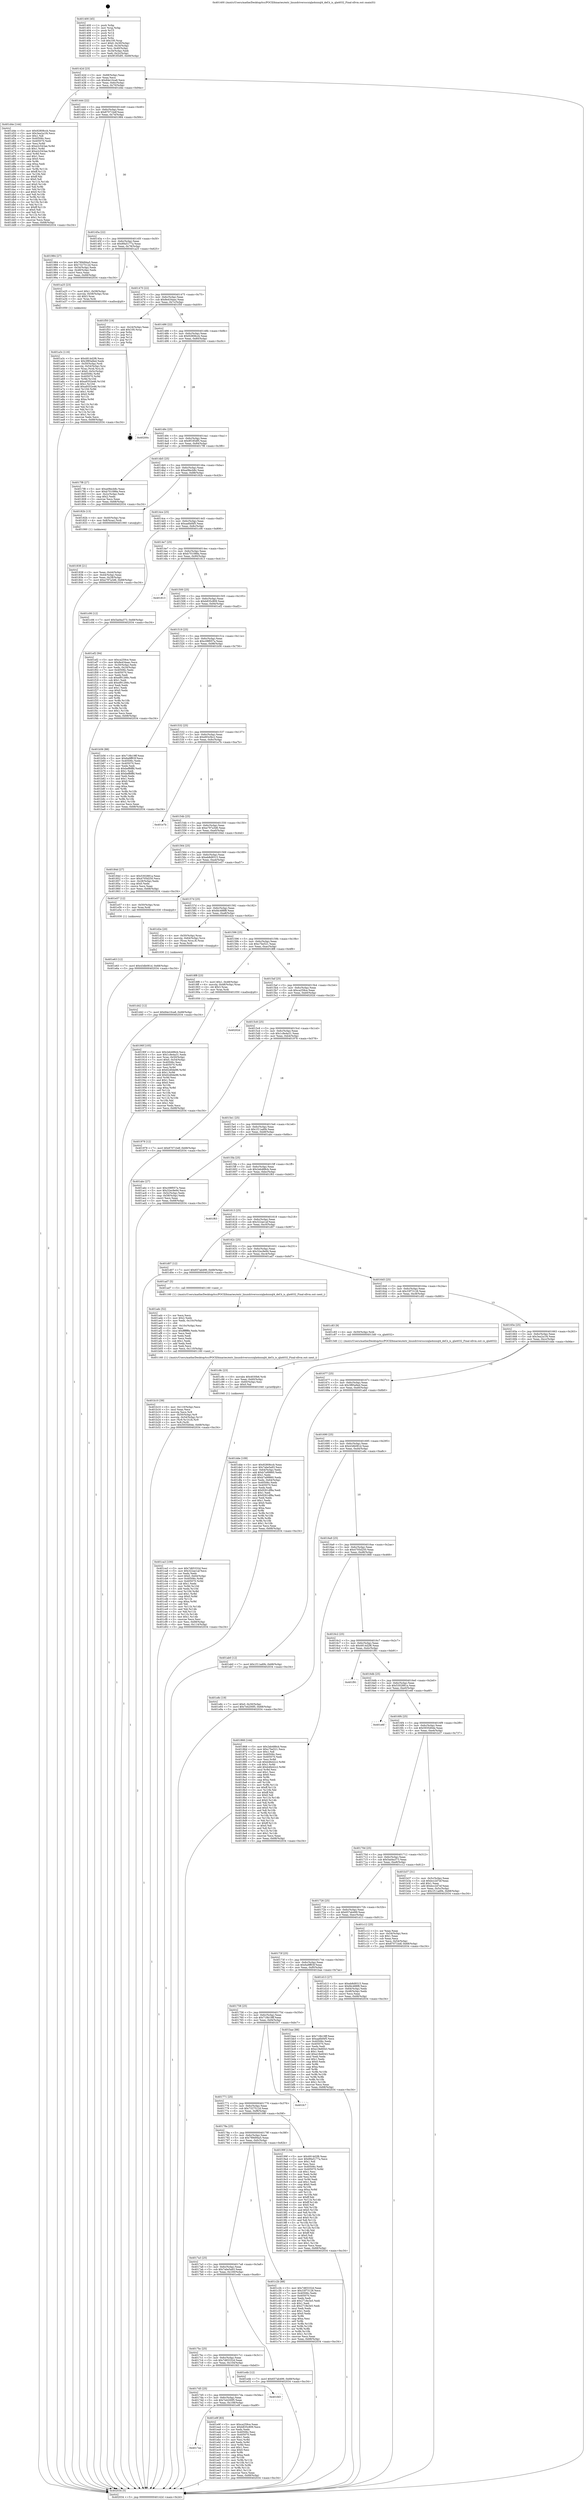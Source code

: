 digraph "0x401400" {
  label = "0x401400 (/mnt/c/Users/mathe/Desktop/tcc/POCII/binaries/extr_linuxdriversscsiqla4xxxql4_def.h_is_qla4032_Final-ollvm.out::main(0))"
  labelloc = "t"
  node[shape=record]

  Entry [label="",width=0.3,height=0.3,shape=circle,fillcolor=black,style=filled]
  "0x40142d" [label="{
     0x40142d [23]\l
     | [instrs]\l
     &nbsp;&nbsp;0x40142d \<+3\>: mov -0x68(%rbp),%eax\l
     &nbsp;&nbsp;0x401430 \<+2\>: mov %eax,%ecx\l
     &nbsp;&nbsp;0x401432 \<+6\>: sub $0x84e10ca8,%ecx\l
     &nbsp;&nbsp;0x401438 \<+3\>: mov %eax,-0x6c(%rbp)\l
     &nbsp;&nbsp;0x40143b \<+3\>: mov %ecx,-0x70(%rbp)\l
     &nbsp;&nbsp;0x40143e \<+6\>: je 0000000000401d4e \<main+0x94e\>\l
  }"]
  "0x401d4e" [label="{
     0x401d4e [144]\l
     | [instrs]\l
     &nbsp;&nbsp;0x401d4e \<+5\>: mov $0x92808ccb,%eax\l
     &nbsp;&nbsp;0x401d53 \<+5\>: mov $0x3ea2a1f4,%ecx\l
     &nbsp;&nbsp;0x401d58 \<+2\>: mov $0x1,%dl\l
     &nbsp;&nbsp;0x401d5a \<+7\>: mov 0x40506c,%esi\l
     &nbsp;&nbsp;0x401d61 \<+7\>: mov 0x405070,%edi\l
     &nbsp;&nbsp;0x401d68 \<+3\>: mov %esi,%r8d\l
     &nbsp;&nbsp;0x401d6b \<+7\>: sub $0xe2c543ae,%r8d\l
     &nbsp;&nbsp;0x401d72 \<+4\>: sub $0x1,%r8d\l
     &nbsp;&nbsp;0x401d76 \<+7\>: add $0xe2c543ae,%r8d\l
     &nbsp;&nbsp;0x401d7d \<+4\>: imul %r8d,%esi\l
     &nbsp;&nbsp;0x401d81 \<+3\>: and $0x1,%esi\l
     &nbsp;&nbsp;0x401d84 \<+3\>: cmp $0x0,%esi\l
     &nbsp;&nbsp;0x401d87 \<+4\>: sete %r9b\l
     &nbsp;&nbsp;0x401d8b \<+3\>: cmp $0xa,%edi\l
     &nbsp;&nbsp;0x401d8e \<+4\>: setl %r10b\l
     &nbsp;&nbsp;0x401d92 \<+3\>: mov %r9b,%r11b\l
     &nbsp;&nbsp;0x401d95 \<+4\>: xor $0xff,%r11b\l
     &nbsp;&nbsp;0x401d99 \<+3\>: mov %r10b,%bl\l
     &nbsp;&nbsp;0x401d9c \<+3\>: xor $0xff,%bl\l
     &nbsp;&nbsp;0x401d9f \<+3\>: xor $0x0,%dl\l
     &nbsp;&nbsp;0x401da2 \<+3\>: mov %r11b,%r14b\l
     &nbsp;&nbsp;0x401da5 \<+4\>: and $0x0,%r14b\l
     &nbsp;&nbsp;0x401da9 \<+3\>: and %dl,%r9b\l
     &nbsp;&nbsp;0x401dac \<+3\>: mov %bl,%r15b\l
     &nbsp;&nbsp;0x401daf \<+4\>: and $0x0,%r15b\l
     &nbsp;&nbsp;0x401db3 \<+3\>: and %dl,%r10b\l
     &nbsp;&nbsp;0x401db6 \<+3\>: or %r9b,%r14b\l
     &nbsp;&nbsp;0x401db9 \<+3\>: or %r10b,%r15b\l
     &nbsp;&nbsp;0x401dbc \<+3\>: xor %r15b,%r14b\l
     &nbsp;&nbsp;0x401dbf \<+3\>: or %bl,%r11b\l
     &nbsp;&nbsp;0x401dc2 \<+4\>: xor $0xff,%r11b\l
     &nbsp;&nbsp;0x401dc6 \<+3\>: or $0x0,%dl\l
     &nbsp;&nbsp;0x401dc9 \<+3\>: and %dl,%r11b\l
     &nbsp;&nbsp;0x401dcc \<+3\>: or %r11b,%r14b\l
     &nbsp;&nbsp;0x401dcf \<+4\>: test $0x1,%r14b\l
     &nbsp;&nbsp;0x401dd3 \<+3\>: cmovne %ecx,%eax\l
     &nbsp;&nbsp;0x401dd6 \<+3\>: mov %eax,-0x68(%rbp)\l
     &nbsp;&nbsp;0x401dd9 \<+5\>: jmp 0000000000402034 \<main+0xc34\>\l
  }"]
  "0x401444" [label="{
     0x401444 [22]\l
     | [instrs]\l
     &nbsp;&nbsp;0x401444 \<+5\>: jmp 0000000000401449 \<main+0x49\>\l
     &nbsp;&nbsp;0x401449 \<+3\>: mov -0x6c(%rbp),%eax\l
     &nbsp;&nbsp;0x40144c \<+5\>: sub $0x87071bdf,%eax\l
     &nbsp;&nbsp;0x401451 \<+3\>: mov %eax,-0x74(%rbp)\l
     &nbsp;&nbsp;0x401454 \<+6\>: je 0000000000401984 \<main+0x584\>\l
  }"]
  Exit [label="",width=0.3,height=0.3,shape=circle,fillcolor=black,style=filled,peripheries=2]
  "0x401984" [label="{
     0x401984 [27]\l
     | [instrs]\l
     &nbsp;&nbsp;0x401984 \<+5\>: mov $0x789d94a5,%eax\l
     &nbsp;&nbsp;0x401989 \<+5\>: mov $0x7327512d,%ecx\l
     &nbsp;&nbsp;0x40198e \<+3\>: mov -0x54(%rbp),%edx\l
     &nbsp;&nbsp;0x401991 \<+3\>: cmp -0x48(%rbp),%edx\l
     &nbsp;&nbsp;0x401994 \<+3\>: cmovl %ecx,%eax\l
     &nbsp;&nbsp;0x401997 \<+3\>: mov %eax,-0x68(%rbp)\l
     &nbsp;&nbsp;0x40199a \<+5\>: jmp 0000000000402034 \<main+0xc34\>\l
  }"]
  "0x40145a" [label="{
     0x40145a [22]\l
     | [instrs]\l
     &nbsp;&nbsp;0x40145a \<+5\>: jmp 000000000040145f \<main+0x5f\>\l
     &nbsp;&nbsp;0x40145f \<+3\>: mov -0x6c(%rbp),%eax\l
     &nbsp;&nbsp;0x401462 \<+5\>: sub $0x89a5177a,%eax\l
     &nbsp;&nbsp;0x401467 \<+3\>: mov %eax,-0x78(%rbp)\l
     &nbsp;&nbsp;0x40146a \<+6\>: je 0000000000401a25 \<main+0x625\>\l
  }"]
  "0x4017ee" [label="{
     0x4017ee\l
  }", style=dashed]
  "0x401a25" [label="{
     0x401a25 [23]\l
     | [instrs]\l
     &nbsp;&nbsp;0x401a25 \<+7\>: movl $0x1,-0x58(%rbp)\l
     &nbsp;&nbsp;0x401a2c \<+4\>: movslq -0x58(%rbp),%rax\l
     &nbsp;&nbsp;0x401a30 \<+4\>: shl $0x3,%rax\l
     &nbsp;&nbsp;0x401a34 \<+3\>: mov %rax,%rdi\l
     &nbsp;&nbsp;0x401a37 \<+5\>: call 0000000000401050 \<malloc@plt\>\l
     | [calls]\l
     &nbsp;&nbsp;0x401050 \{1\} (unknown)\l
  }"]
  "0x401470" [label="{
     0x401470 [22]\l
     | [instrs]\l
     &nbsp;&nbsp;0x401470 \<+5\>: jmp 0000000000401475 \<main+0x75\>\l
     &nbsp;&nbsp;0x401475 \<+3\>: mov -0x6c(%rbp),%eax\l
     &nbsp;&nbsp;0x401478 \<+5\>: sub $0x8e434aac,%eax\l
     &nbsp;&nbsp;0x40147d \<+3\>: mov %eax,-0x7c(%rbp)\l
     &nbsp;&nbsp;0x401480 \<+6\>: je 0000000000401f50 \<main+0xb50\>\l
  }"]
  "0x401e9f" [label="{
     0x401e9f [83]\l
     | [instrs]\l
     &nbsp;&nbsp;0x401e9f \<+5\>: mov $0xca259ce,%eax\l
     &nbsp;&nbsp;0x401ea4 \<+5\>: mov $0xb835c809,%ecx\l
     &nbsp;&nbsp;0x401ea9 \<+2\>: xor %edx,%edx\l
     &nbsp;&nbsp;0x401eab \<+7\>: mov 0x40506c,%esi\l
     &nbsp;&nbsp;0x401eb2 \<+7\>: mov 0x405070,%edi\l
     &nbsp;&nbsp;0x401eb9 \<+3\>: sub $0x1,%edx\l
     &nbsp;&nbsp;0x401ebc \<+3\>: mov %esi,%r8d\l
     &nbsp;&nbsp;0x401ebf \<+3\>: add %edx,%r8d\l
     &nbsp;&nbsp;0x401ec2 \<+4\>: imul %r8d,%esi\l
     &nbsp;&nbsp;0x401ec6 \<+3\>: and $0x1,%esi\l
     &nbsp;&nbsp;0x401ec9 \<+3\>: cmp $0x0,%esi\l
     &nbsp;&nbsp;0x401ecc \<+4\>: sete %r9b\l
     &nbsp;&nbsp;0x401ed0 \<+3\>: cmp $0xa,%edi\l
     &nbsp;&nbsp;0x401ed3 \<+4\>: setl %r10b\l
     &nbsp;&nbsp;0x401ed7 \<+3\>: mov %r9b,%r11b\l
     &nbsp;&nbsp;0x401eda \<+3\>: and %r10b,%r11b\l
     &nbsp;&nbsp;0x401edd \<+3\>: xor %r10b,%r9b\l
     &nbsp;&nbsp;0x401ee0 \<+3\>: or %r9b,%r11b\l
     &nbsp;&nbsp;0x401ee3 \<+4\>: test $0x1,%r11b\l
     &nbsp;&nbsp;0x401ee7 \<+3\>: cmovne %ecx,%eax\l
     &nbsp;&nbsp;0x401eea \<+3\>: mov %eax,-0x68(%rbp)\l
     &nbsp;&nbsp;0x401eed \<+5\>: jmp 0000000000402034 \<main+0xc34\>\l
  }"]
  "0x401f50" [label="{
     0x401f50 [19]\l
     | [instrs]\l
     &nbsp;&nbsp;0x401f50 \<+3\>: mov -0x24(%rbp),%eax\l
     &nbsp;&nbsp;0x401f53 \<+7\>: add $0x100,%rsp\l
     &nbsp;&nbsp;0x401f5a \<+1\>: pop %rbx\l
     &nbsp;&nbsp;0x401f5b \<+2\>: pop %r12\l
     &nbsp;&nbsp;0x401f5d \<+2\>: pop %r14\l
     &nbsp;&nbsp;0x401f5f \<+2\>: pop %r15\l
     &nbsp;&nbsp;0x401f61 \<+1\>: pop %rbp\l
     &nbsp;&nbsp;0x401f62 \<+1\>: ret\l
  }"]
  "0x401486" [label="{
     0x401486 [22]\l
     | [instrs]\l
     &nbsp;&nbsp;0x401486 \<+5\>: jmp 000000000040148b \<main+0x8b\>\l
     &nbsp;&nbsp;0x40148b \<+3\>: mov -0x6c(%rbp),%eax\l
     &nbsp;&nbsp;0x40148e \<+5\>: sub $0x92808ccb,%eax\l
     &nbsp;&nbsp;0x401493 \<+3\>: mov %eax,-0x80(%rbp)\l
     &nbsp;&nbsp;0x401496 \<+6\>: je 000000000040200c \<main+0xc0c\>\l
  }"]
  "0x4017d5" [label="{
     0x4017d5 [25]\l
     | [instrs]\l
     &nbsp;&nbsp;0x4017d5 \<+5\>: jmp 00000000004017da \<main+0x3da\>\l
     &nbsp;&nbsp;0x4017da \<+3\>: mov -0x6c(%rbp),%eax\l
     &nbsp;&nbsp;0x4017dd \<+5\>: sub $0x7e4200f5,%eax\l
     &nbsp;&nbsp;0x4017e2 \<+6\>: mov %eax,-0x108(%rbp)\l
     &nbsp;&nbsp;0x4017e8 \<+6\>: je 0000000000401e9f \<main+0xa9f\>\l
  }"]
  "0x40200c" [label="{
     0x40200c\l
  }", style=dashed]
  "0x40149c" [label="{
     0x40149c [25]\l
     | [instrs]\l
     &nbsp;&nbsp;0x40149c \<+5\>: jmp 00000000004014a1 \<main+0xa1\>\l
     &nbsp;&nbsp;0x4014a1 \<+3\>: mov -0x6c(%rbp),%eax\l
     &nbsp;&nbsp;0x4014a4 \<+5\>: sub $0x9f185df5,%eax\l
     &nbsp;&nbsp;0x4014a9 \<+6\>: mov %eax,-0x84(%rbp)\l
     &nbsp;&nbsp;0x4014af \<+6\>: je 00000000004017f8 \<main+0x3f8\>\l
  }"]
  "0x401fd3" [label="{
     0x401fd3\l
  }", style=dashed]
  "0x4017f8" [label="{
     0x4017f8 [27]\l
     | [instrs]\l
     &nbsp;&nbsp;0x4017f8 \<+5\>: mov $0xa08ecb8c,%eax\l
     &nbsp;&nbsp;0x4017fd \<+5\>: mov $0xb701088a,%ecx\l
     &nbsp;&nbsp;0x401802 \<+3\>: mov -0x2c(%rbp),%edx\l
     &nbsp;&nbsp;0x401805 \<+3\>: cmp $0x2,%edx\l
     &nbsp;&nbsp;0x401808 \<+3\>: cmovne %ecx,%eax\l
     &nbsp;&nbsp;0x40180b \<+3\>: mov %eax,-0x68(%rbp)\l
     &nbsp;&nbsp;0x40180e \<+5\>: jmp 0000000000402034 \<main+0xc34\>\l
  }"]
  "0x4014b5" [label="{
     0x4014b5 [25]\l
     | [instrs]\l
     &nbsp;&nbsp;0x4014b5 \<+5\>: jmp 00000000004014ba \<main+0xba\>\l
     &nbsp;&nbsp;0x4014ba \<+3\>: mov -0x6c(%rbp),%eax\l
     &nbsp;&nbsp;0x4014bd \<+5\>: sub $0xa08ecb8c,%eax\l
     &nbsp;&nbsp;0x4014c2 \<+6\>: mov %eax,-0x88(%rbp)\l
     &nbsp;&nbsp;0x4014c8 \<+6\>: je 000000000040182b \<main+0x42b\>\l
  }"]
  "0x402034" [label="{
     0x402034 [5]\l
     | [instrs]\l
     &nbsp;&nbsp;0x402034 \<+5\>: jmp 000000000040142d \<main+0x2d\>\l
  }"]
  "0x401400" [label="{
     0x401400 [45]\l
     | [instrs]\l
     &nbsp;&nbsp;0x401400 \<+1\>: push %rbp\l
     &nbsp;&nbsp;0x401401 \<+3\>: mov %rsp,%rbp\l
     &nbsp;&nbsp;0x401404 \<+2\>: push %r15\l
     &nbsp;&nbsp;0x401406 \<+2\>: push %r14\l
     &nbsp;&nbsp;0x401408 \<+2\>: push %r12\l
     &nbsp;&nbsp;0x40140a \<+1\>: push %rbx\l
     &nbsp;&nbsp;0x40140b \<+7\>: sub $0x100,%rsp\l
     &nbsp;&nbsp;0x401412 \<+7\>: movl $0x0,-0x30(%rbp)\l
     &nbsp;&nbsp;0x401419 \<+3\>: mov %edi,-0x34(%rbp)\l
     &nbsp;&nbsp;0x40141c \<+4\>: mov %rsi,-0x40(%rbp)\l
     &nbsp;&nbsp;0x401420 \<+3\>: mov -0x34(%rbp),%edi\l
     &nbsp;&nbsp;0x401423 \<+3\>: mov %edi,-0x2c(%rbp)\l
     &nbsp;&nbsp;0x401426 \<+7\>: movl $0x9f185df5,-0x68(%rbp)\l
  }"]
  "0x401e63" [label="{
     0x401e63 [12]\l
     | [instrs]\l
     &nbsp;&nbsp;0x401e63 \<+7\>: movl $0x43db081d,-0x68(%rbp)\l
     &nbsp;&nbsp;0x401e6a \<+5\>: jmp 0000000000402034 \<main+0xc34\>\l
  }"]
  "0x40182b" [label="{
     0x40182b [13]\l
     | [instrs]\l
     &nbsp;&nbsp;0x40182b \<+4\>: mov -0x40(%rbp),%rax\l
     &nbsp;&nbsp;0x40182f \<+4\>: mov 0x8(%rax),%rdi\l
     &nbsp;&nbsp;0x401833 \<+5\>: call 0000000000401060 \<atoi@plt\>\l
     | [calls]\l
     &nbsp;&nbsp;0x401060 \{1\} (unknown)\l
  }"]
  "0x4014ce" [label="{
     0x4014ce [25]\l
     | [instrs]\l
     &nbsp;&nbsp;0x4014ce \<+5\>: jmp 00000000004014d3 \<main+0xd3\>\l
     &nbsp;&nbsp;0x4014d3 \<+3\>: mov -0x6c(%rbp),%eax\l
     &nbsp;&nbsp;0x4014d6 \<+5\>: sub $0xaa6bf4f5,%eax\l
     &nbsp;&nbsp;0x4014db \<+6\>: mov %eax,-0x8c(%rbp)\l
     &nbsp;&nbsp;0x4014e1 \<+6\>: je 0000000000401c06 \<main+0x806\>\l
  }"]
  "0x401838" [label="{
     0x401838 [21]\l
     | [instrs]\l
     &nbsp;&nbsp;0x401838 \<+3\>: mov %eax,-0x44(%rbp)\l
     &nbsp;&nbsp;0x40183b \<+3\>: mov -0x44(%rbp),%eax\l
     &nbsp;&nbsp;0x40183e \<+3\>: mov %eax,-0x28(%rbp)\l
     &nbsp;&nbsp;0x401841 \<+7\>: movl $0xe797a3d6,-0x68(%rbp)\l
     &nbsp;&nbsp;0x401848 \<+5\>: jmp 0000000000402034 \<main+0xc34\>\l
  }"]
  "0x4017bc" [label="{
     0x4017bc [25]\l
     | [instrs]\l
     &nbsp;&nbsp;0x4017bc \<+5\>: jmp 00000000004017c1 \<main+0x3c1\>\l
     &nbsp;&nbsp;0x4017c1 \<+3\>: mov -0x6c(%rbp),%eax\l
     &nbsp;&nbsp;0x4017c4 \<+5\>: sub $0x7d65332d,%eax\l
     &nbsp;&nbsp;0x4017c9 \<+6\>: mov %eax,-0x104(%rbp)\l
     &nbsp;&nbsp;0x4017cf \<+6\>: je 0000000000401fd3 \<main+0xbd3\>\l
  }"]
  "0x401c06" [label="{
     0x401c06 [12]\l
     | [instrs]\l
     &nbsp;&nbsp;0x401c06 \<+7\>: movl $0x5ad4a373,-0x68(%rbp)\l
     &nbsp;&nbsp;0x401c0d \<+5\>: jmp 0000000000402034 \<main+0xc34\>\l
  }"]
  "0x4014e7" [label="{
     0x4014e7 [25]\l
     | [instrs]\l
     &nbsp;&nbsp;0x4014e7 \<+5\>: jmp 00000000004014ec \<main+0xec\>\l
     &nbsp;&nbsp;0x4014ec \<+3\>: mov -0x6c(%rbp),%eax\l
     &nbsp;&nbsp;0x4014ef \<+5\>: sub $0xb701088a,%eax\l
     &nbsp;&nbsp;0x4014f4 \<+6\>: mov %eax,-0x90(%rbp)\l
     &nbsp;&nbsp;0x4014fa \<+6\>: je 0000000000401813 \<main+0x413\>\l
  }"]
  "0x401e4b" [label="{
     0x401e4b [12]\l
     | [instrs]\l
     &nbsp;&nbsp;0x401e4b \<+7\>: movl $0x657ab499,-0x68(%rbp)\l
     &nbsp;&nbsp;0x401e52 \<+5\>: jmp 0000000000402034 \<main+0xc34\>\l
  }"]
  "0x401813" [label="{
     0x401813\l
  }", style=dashed]
  "0x401500" [label="{
     0x401500 [25]\l
     | [instrs]\l
     &nbsp;&nbsp;0x401500 \<+5\>: jmp 0000000000401505 \<main+0x105\>\l
     &nbsp;&nbsp;0x401505 \<+3\>: mov -0x6c(%rbp),%eax\l
     &nbsp;&nbsp;0x401508 \<+5\>: sub $0xb835c809,%eax\l
     &nbsp;&nbsp;0x40150d \<+6\>: mov %eax,-0x94(%rbp)\l
     &nbsp;&nbsp;0x401513 \<+6\>: je 0000000000401ef2 \<main+0xaf2\>\l
  }"]
  "0x401d42" [label="{
     0x401d42 [12]\l
     | [instrs]\l
     &nbsp;&nbsp;0x401d42 \<+7\>: movl $0x84e10ca8,-0x68(%rbp)\l
     &nbsp;&nbsp;0x401d49 \<+5\>: jmp 0000000000402034 \<main+0xc34\>\l
  }"]
  "0x401ef2" [label="{
     0x401ef2 [94]\l
     | [instrs]\l
     &nbsp;&nbsp;0x401ef2 \<+5\>: mov $0xca259ce,%eax\l
     &nbsp;&nbsp;0x401ef7 \<+5\>: mov $0x8e434aac,%ecx\l
     &nbsp;&nbsp;0x401efc \<+3\>: mov -0x30(%rbp),%edx\l
     &nbsp;&nbsp;0x401eff \<+3\>: mov %edx,-0x24(%rbp)\l
     &nbsp;&nbsp;0x401f02 \<+7\>: mov 0x40506c,%edx\l
     &nbsp;&nbsp;0x401f09 \<+7\>: mov 0x405070,%esi\l
     &nbsp;&nbsp;0x401f10 \<+2\>: mov %edx,%edi\l
     &nbsp;&nbsp;0x401f12 \<+6\>: sub $0xef91266c,%edi\l
     &nbsp;&nbsp;0x401f18 \<+3\>: sub $0x1,%edi\l
     &nbsp;&nbsp;0x401f1b \<+6\>: add $0xef91266c,%edi\l
     &nbsp;&nbsp;0x401f21 \<+3\>: imul %edi,%edx\l
     &nbsp;&nbsp;0x401f24 \<+3\>: and $0x1,%edx\l
     &nbsp;&nbsp;0x401f27 \<+3\>: cmp $0x0,%edx\l
     &nbsp;&nbsp;0x401f2a \<+4\>: sete %r8b\l
     &nbsp;&nbsp;0x401f2e \<+3\>: cmp $0xa,%esi\l
     &nbsp;&nbsp;0x401f31 \<+4\>: setl %r9b\l
     &nbsp;&nbsp;0x401f35 \<+3\>: mov %r8b,%r10b\l
     &nbsp;&nbsp;0x401f38 \<+3\>: and %r9b,%r10b\l
     &nbsp;&nbsp;0x401f3b \<+3\>: xor %r9b,%r8b\l
     &nbsp;&nbsp;0x401f3e \<+3\>: or %r8b,%r10b\l
     &nbsp;&nbsp;0x401f41 \<+4\>: test $0x1,%r10b\l
     &nbsp;&nbsp;0x401f45 \<+3\>: cmovne %ecx,%eax\l
     &nbsp;&nbsp;0x401f48 \<+3\>: mov %eax,-0x68(%rbp)\l
     &nbsp;&nbsp;0x401f4b \<+5\>: jmp 0000000000402034 \<main+0xc34\>\l
  }"]
  "0x401519" [label="{
     0x401519 [25]\l
     | [instrs]\l
     &nbsp;&nbsp;0x401519 \<+5\>: jmp 000000000040151e \<main+0x11e\>\l
     &nbsp;&nbsp;0x40151e \<+3\>: mov -0x6c(%rbp),%eax\l
     &nbsp;&nbsp;0x401521 \<+5\>: sub $0xc08f057a,%eax\l
     &nbsp;&nbsp;0x401526 \<+6\>: mov %eax,-0x98(%rbp)\l
     &nbsp;&nbsp;0x40152c \<+6\>: je 0000000000401b56 \<main+0x756\>\l
  }"]
  "0x401ca3" [label="{
     0x401ca3 [100]\l
     | [instrs]\l
     &nbsp;&nbsp;0x401ca3 \<+5\>: mov $0x7d65332d,%esi\l
     &nbsp;&nbsp;0x401ca8 \<+5\>: mov $0x322ae1af,%ecx\l
     &nbsp;&nbsp;0x401cad \<+2\>: xor %edx,%edx\l
     &nbsp;&nbsp;0x401caf \<+7\>: movl $0x0,-0x64(%rbp)\l
     &nbsp;&nbsp;0x401cb6 \<+8\>: mov 0x40506c,%r8d\l
     &nbsp;&nbsp;0x401cbe \<+8\>: mov 0x405070,%r9d\l
     &nbsp;&nbsp;0x401cc6 \<+3\>: sub $0x1,%edx\l
     &nbsp;&nbsp;0x401cc9 \<+3\>: mov %r8d,%r10d\l
     &nbsp;&nbsp;0x401ccc \<+3\>: add %edx,%r10d\l
     &nbsp;&nbsp;0x401ccf \<+4\>: imul %r10d,%r8d\l
     &nbsp;&nbsp;0x401cd3 \<+4\>: and $0x1,%r8d\l
     &nbsp;&nbsp;0x401cd7 \<+4\>: cmp $0x0,%r8d\l
     &nbsp;&nbsp;0x401cdb \<+4\>: sete %r11b\l
     &nbsp;&nbsp;0x401cdf \<+4\>: cmp $0xa,%r9d\l
     &nbsp;&nbsp;0x401ce3 \<+3\>: setl %bl\l
     &nbsp;&nbsp;0x401ce6 \<+3\>: mov %r11b,%r14b\l
     &nbsp;&nbsp;0x401ce9 \<+3\>: and %bl,%r14b\l
     &nbsp;&nbsp;0x401cec \<+3\>: xor %bl,%r11b\l
     &nbsp;&nbsp;0x401cef \<+3\>: or %r11b,%r14b\l
     &nbsp;&nbsp;0x401cf2 \<+4\>: test $0x1,%r14b\l
     &nbsp;&nbsp;0x401cf6 \<+3\>: cmovne %ecx,%esi\l
     &nbsp;&nbsp;0x401cf9 \<+3\>: mov %esi,-0x68(%rbp)\l
     &nbsp;&nbsp;0x401cfc \<+6\>: mov %eax,-0x114(%rbp)\l
     &nbsp;&nbsp;0x401d02 \<+5\>: jmp 0000000000402034 \<main+0xc34\>\l
  }"]
  "0x401b56" [label="{
     0x401b56 [88]\l
     | [instrs]\l
     &nbsp;&nbsp;0x401b56 \<+5\>: mov $0x718b19ff,%eax\l
     &nbsp;&nbsp;0x401b5b \<+5\>: mov $0x6a9ff03f,%ecx\l
     &nbsp;&nbsp;0x401b60 \<+7\>: mov 0x40506c,%edx\l
     &nbsp;&nbsp;0x401b67 \<+7\>: mov 0x405070,%esi\l
     &nbsp;&nbsp;0x401b6e \<+2\>: mov %edx,%edi\l
     &nbsp;&nbsp;0x401b70 \<+6\>: sub $0xbeffdffd,%edi\l
     &nbsp;&nbsp;0x401b76 \<+3\>: sub $0x1,%edi\l
     &nbsp;&nbsp;0x401b79 \<+6\>: add $0xbeffdffd,%edi\l
     &nbsp;&nbsp;0x401b7f \<+3\>: imul %edi,%edx\l
     &nbsp;&nbsp;0x401b82 \<+3\>: and $0x1,%edx\l
     &nbsp;&nbsp;0x401b85 \<+3\>: cmp $0x0,%edx\l
     &nbsp;&nbsp;0x401b88 \<+4\>: sete %r8b\l
     &nbsp;&nbsp;0x401b8c \<+3\>: cmp $0xa,%esi\l
     &nbsp;&nbsp;0x401b8f \<+4\>: setl %r9b\l
     &nbsp;&nbsp;0x401b93 \<+3\>: mov %r8b,%r10b\l
     &nbsp;&nbsp;0x401b96 \<+3\>: and %r9b,%r10b\l
     &nbsp;&nbsp;0x401b99 \<+3\>: xor %r9b,%r8b\l
     &nbsp;&nbsp;0x401b9c \<+3\>: or %r8b,%r10b\l
     &nbsp;&nbsp;0x401b9f \<+4\>: test $0x1,%r10b\l
     &nbsp;&nbsp;0x401ba3 \<+3\>: cmovne %ecx,%eax\l
     &nbsp;&nbsp;0x401ba6 \<+3\>: mov %eax,-0x68(%rbp)\l
     &nbsp;&nbsp;0x401ba9 \<+5\>: jmp 0000000000402034 \<main+0xc34\>\l
  }"]
  "0x401532" [label="{
     0x401532 [25]\l
     | [instrs]\l
     &nbsp;&nbsp;0x401532 \<+5\>: jmp 0000000000401537 \<main+0x137\>\l
     &nbsp;&nbsp;0x401537 \<+3\>: mov -0x6c(%rbp),%eax\l
     &nbsp;&nbsp;0x40153a \<+5\>: sub $0xd93cf4c2,%eax\l
     &nbsp;&nbsp;0x40153f \<+6\>: mov %eax,-0x9c(%rbp)\l
     &nbsp;&nbsp;0x401545 \<+6\>: je 0000000000401e7b \<main+0xa7b\>\l
  }"]
  "0x401c8c" [label="{
     0x401c8c [23]\l
     | [instrs]\l
     &nbsp;&nbsp;0x401c8c \<+10\>: movabs $0x4030b6,%rdi\l
     &nbsp;&nbsp;0x401c96 \<+3\>: mov %eax,-0x60(%rbp)\l
     &nbsp;&nbsp;0x401c99 \<+3\>: mov -0x60(%rbp),%esi\l
     &nbsp;&nbsp;0x401c9c \<+2\>: mov $0x0,%al\l
     &nbsp;&nbsp;0x401c9e \<+5\>: call 0000000000401040 \<printf@plt\>\l
     | [calls]\l
     &nbsp;&nbsp;0x401040 \{1\} (unknown)\l
  }"]
  "0x401e7b" [label="{
     0x401e7b\l
  }", style=dashed]
  "0x40154b" [label="{
     0x40154b [25]\l
     | [instrs]\l
     &nbsp;&nbsp;0x40154b \<+5\>: jmp 0000000000401550 \<main+0x150\>\l
     &nbsp;&nbsp;0x401550 \<+3\>: mov -0x6c(%rbp),%eax\l
     &nbsp;&nbsp;0x401553 \<+5\>: sub $0xe797a3d6,%eax\l
     &nbsp;&nbsp;0x401558 \<+6\>: mov %eax,-0xa0(%rbp)\l
     &nbsp;&nbsp;0x40155e \<+6\>: je 000000000040184d \<main+0x44d\>\l
  }"]
  "0x4017a3" [label="{
     0x4017a3 [25]\l
     | [instrs]\l
     &nbsp;&nbsp;0x4017a3 \<+5\>: jmp 00000000004017a8 \<main+0x3a8\>\l
     &nbsp;&nbsp;0x4017a8 \<+3\>: mov -0x6c(%rbp),%eax\l
     &nbsp;&nbsp;0x4017ab \<+5\>: sub $0x7abe5a93,%eax\l
     &nbsp;&nbsp;0x4017b0 \<+6\>: mov %eax,-0x100(%rbp)\l
     &nbsp;&nbsp;0x4017b6 \<+6\>: je 0000000000401e4b \<main+0xa4b\>\l
  }"]
  "0x40184d" [label="{
     0x40184d [27]\l
     | [instrs]\l
     &nbsp;&nbsp;0x40184d \<+5\>: mov $0x5302881a,%eax\l
     &nbsp;&nbsp;0x401852 \<+5\>: mov $0x4705d250,%ecx\l
     &nbsp;&nbsp;0x401857 \<+3\>: mov -0x28(%rbp),%edx\l
     &nbsp;&nbsp;0x40185a \<+3\>: cmp $0x0,%edx\l
     &nbsp;&nbsp;0x40185d \<+3\>: cmove %ecx,%eax\l
     &nbsp;&nbsp;0x401860 \<+3\>: mov %eax,-0x68(%rbp)\l
     &nbsp;&nbsp;0x401863 \<+5\>: jmp 0000000000402034 \<main+0xc34\>\l
  }"]
  "0x401564" [label="{
     0x401564 [25]\l
     | [instrs]\l
     &nbsp;&nbsp;0x401564 \<+5\>: jmp 0000000000401569 \<main+0x169\>\l
     &nbsp;&nbsp;0x401569 \<+3\>: mov -0x6c(%rbp),%eax\l
     &nbsp;&nbsp;0x40156c \<+5\>: sub $0xeb8d9315,%eax\l
     &nbsp;&nbsp;0x401571 \<+6\>: mov %eax,-0xa4(%rbp)\l
     &nbsp;&nbsp;0x401577 \<+6\>: je 0000000000401e57 \<main+0xa57\>\l
  }"]
  "0x401c2b" [label="{
     0x401c2b [88]\l
     | [instrs]\l
     &nbsp;&nbsp;0x401c2b \<+5\>: mov $0x7d65332d,%eax\l
     &nbsp;&nbsp;0x401c30 \<+5\>: mov $0x33f73128,%ecx\l
     &nbsp;&nbsp;0x401c35 \<+7\>: mov 0x40506c,%edx\l
     &nbsp;&nbsp;0x401c3c \<+7\>: mov 0x405070,%esi\l
     &nbsp;&nbsp;0x401c43 \<+2\>: mov %edx,%edi\l
     &nbsp;&nbsp;0x401c45 \<+6\>: add $0x2718e3e5,%edi\l
     &nbsp;&nbsp;0x401c4b \<+3\>: sub $0x1,%edi\l
     &nbsp;&nbsp;0x401c4e \<+6\>: sub $0x2718e3e5,%edi\l
     &nbsp;&nbsp;0x401c54 \<+3\>: imul %edi,%edx\l
     &nbsp;&nbsp;0x401c57 \<+3\>: and $0x1,%edx\l
     &nbsp;&nbsp;0x401c5a \<+3\>: cmp $0x0,%edx\l
     &nbsp;&nbsp;0x401c5d \<+4\>: sete %r8b\l
     &nbsp;&nbsp;0x401c61 \<+3\>: cmp $0xa,%esi\l
     &nbsp;&nbsp;0x401c64 \<+4\>: setl %r9b\l
     &nbsp;&nbsp;0x401c68 \<+3\>: mov %r8b,%r10b\l
     &nbsp;&nbsp;0x401c6b \<+3\>: and %r9b,%r10b\l
     &nbsp;&nbsp;0x401c6e \<+3\>: xor %r9b,%r8b\l
     &nbsp;&nbsp;0x401c71 \<+3\>: or %r8b,%r10b\l
     &nbsp;&nbsp;0x401c74 \<+4\>: test $0x1,%r10b\l
     &nbsp;&nbsp;0x401c78 \<+3\>: cmovne %ecx,%eax\l
     &nbsp;&nbsp;0x401c7b \<+3\>: mov %eax,-0x68(%rbp)\l
     &nbsp;&nbsp;0x401c7e \<+5\>: jmp 0000000000402034 \<main+0xc34\>\l
  }"]
  "0x401e57" [label="{
     0x401e57 [12]\l
     | [instrs]\l
     &nbsp;&nbsp;0x401e57 \<+4\>: mov -0x50(%rbp),%rax\l
     &nbsp;&nbsp;0x401e5b \<+3\>: mov %rax,%rdi\l
     &nbsp;&nbsp;0x401e5e \<+5\>: call 0000000000401030 \<free@plt\>\l
     | [calls]\l
     &nbsp;&nbsp;0x401030 \{1\} (unknown)\l
  }"]
  "0x40157d" [label="{
     0x40157d [25]\l
     | [instrs]\l
     &nbsp;&nbsp;0x40157d \<+5\>: jmp 0000000000401582 \<main+0x182\>\l
     &nbsp;&nbsp;0x401582 \<+3\>: mov -0x6c(%rbp),%eax\l
     &nbsp;&nbsp;0x401585 \<+5\>: sub $0xfdc488f8,%eax\l
     &nbsp;&nbsp;0x40158a \<+6\>: mov %eax,-0xa8(%rbp)\l
     &nbsp;&nbsp;0x401590 \<+6\>: je 0000000000401d2e \<main+0x92e\>\l
  }"]
  "0x401b10" [label="{
     0x401b10 [39]\l
     | [instrs]\l
     &nbsp;&nbsp;0x401b10 \<+6\>: mov -0x110(%rbp),%ecx\l
     &nbsp;&nbsp;0x401b16 \<+3\>: imul %eax,%ecx\l
     &nbsp;&nbsp;0x401b19 \<+3\>: movslq %ecx,%r8\l
     &nbsp;&nbsp;0x401b1c \<+4\>: mov -0x50(%rbp),%r9\l
     &nbsp;&nbsp;0x401b20 \<+4\>: movslq -0x54(%rbp),%r10\l
     &nbsp;&nbsp;0x401b24 \<+4\>: mov (%r9,%r10,8),%r9\l
     &nbsp;&nbsp;0x401b28 \<+3\>: mov %r8,(%r9)\l
     &nbsp;&nbsp;0x401b2b \<+7\>: movl $0x5935d0de,-0x68(%rbp)\l
     &nbsp;&nbsp;0x401b32 \<+5\>: jmp 0000000000402034 \<main+0xc34\>\l
  }"]
  "0x401d2e" [label="{
     0x401d2e [20]\l
     | [instrs]\l
     &nbsp;&nbsp;0x401d2e \<+4\>: mov -0x50(%rbp),%rax\l
     &nbsp;&nbsp;0x401d32 \<+4\>: movslq -0x64(%rbp),%rcx\l
     &nbsp;&nbsp;0x401d36 \<+4\>: mov (%rax,%rcx,8),%rax\l
     &nbsp;&nbsp;0x401d3a \<+3\>: mov %rax,%rdi\l
     &nbsp;&nbsp;0x401d3d \<+5\>: call 0000000000401030 \<free@plt\>\l
     | [calls]\l
     &nbsp;&nbsp;0x401030 \{1\} (unknown)\l
  }"]
  "0x401596" [label="{
     0x401596 [25]\l
     | [instrs]\l
     &nbsp;&nbsp;0x401596 \<+5\>: jmp 000000000040159b \<main+0x19b\>\l
     &nbsp;&nbsp;0x40159b \<+3\>: mov -0x6c(%rbp),%eax\l
     &nbsp;&nbsp;0x40159e \<+5\>: sub $0xc7be521,%eax\l
     &nbsp;&nbsp;0x4015a3 \<+6\>: mov %eax,-0xac(%rbp)\l
     &nbsp;&nbsp;0x4015a9 \<+6\>: je 00000000004018f8 \<main+0x4f8\>\l
  }"]
  "0x401adc" [label="{
     0x401adc [52]\l
     | [instrs]\l
     &nbsp;&nbsp;0x401adc \<+2\>: xor %ecx,%ecx\l
     &nbsp;&nbsp;0x401ade \<+5\>: mov $0x2,%edx\l
     &nbsp;&nbsp;0x401ae3 \<+6\>: mov %edx,-0x10c(%rbp)\l
     &nbsp;&nbsp;0x401ae9 \<+1\>: cltd\l
     &nbsp;&nbsp;0x401aea \<+6\>: mov -0x10c(%rbp),%esi\l
     &nbsp;&nbsp;0x401af0 \<+2\>: idiv %esi\l
     &nbsp;&nbsp;0x401af2 \<+6\>: imul $0xfffffffe,%edx,%edx\l
     &nbsp;&nbsp;0x401af8 \<+2\>: mov %ecx,%edi\l
     &nbsp;&nbsp;0x401afa \<+2\>: sub %edx,%edi\l
     &nbsp;&nbsp;0x401afc \<+2\>: mov %ecx,%edx\l
     &nbsp;&nbsp;0x401afe \<+3\>: sub $0x1,%edx\l
     &nbsp;&nbsp;0x401b01 \<+2\>: add %edx,%edi\l
     &nbsp;&nbsp;0x401b03 \<+2\>: sub %edi,%ecx\l
     &nbsp;&nbsp;0x401b05 \<+6\>: mov %ecx,-0x110(%rbp)\l
     &nbsp;&nbsp;0x401b0b \<+5\>: call 0000000000401160 \<next_i\>\l
     | [calls]\l
     &nbsp;&nbsp;0x401160 \{1\} (/mnt/c/Users/mathe/Desktop/tcc/POCII/binaries/extr_linuxdriversscsiqla4xxxql4_def.h_is_qla4032_Final-ollvm.out::next_i)\l
  }"]
  "0x4018f8" [label="{
     0x4018f8 [23]\l
     | [instrs]\l
     &nbsp;&nbsp;0x4018f8 \<+7\>: movl $0x1,-0x48(%rbp)\l
     &nbsp;&nbsp;0x4018ff \<+4\>: movslq -0x48(%rbp),%rax\l
     &nbsp;&nbsp;0x401903 \<+4\>: shl $0x3,%rax\l
     &nbsp;&nbsp;0x401907 \<+3\>: mov %rax,%rdi\l
     &nbsp;&nbsp;0x40190a \<+5\>: call 0000000000401050 \<malloc@plt\>\l
     | [calls]\l
     &nbsp;&nbsp;0x401050 \{1\} (unknown)\l
  }"]
  "0x4015af" [label="{
     0x4015af [25]\l
     | [instrs]\l
     &nbsp;&nbsp;0x4015af \<+5\>: jmp 00000000004015b4 \<main+0x1b4\>\l
     &nbsp;&nbsp;0x4015b4 \<+3\>: mov -0x6c(%rbp),%eax\l
     &nbsp;&nbsp;0x4015b7 \<+5\>: sub $0xca259ce,%eax\l
     &nbsp;&nbsp;0x4015bc \<+6\>: mov %eax,-0xb0(%rbp)\l
     &nbsp;&nbsp;0x4015c2 \<+6\>: je 000000000040202d \<main+0xc2d\>\l
  }"]
  "0x401a3c" [label="{
     0x401a3c [116]\l
     | [instrs]\l
     &nbsp;&nbsp;0x401a3c \<+5\>: mov $0x4914d2f6,%ecx\l
     &nbsp;&nbsp;0x401a41 \<+5\>: mov $0x3f85a9ed,%edx\l
     &nbsp;&nbsp;0x401a46 \<+4\>: mov -0x50(%rbp),%rdi\l
     &nbsp;&nbsp;0x401a4a \<+4\>: movslq -0x54(%rbp),%rsi\l
     &nbsp;&nbsp;0x401a4e \<+4\>: mov %rax,(%rdi,%rsi,8)\l
     &nbsp;&nbsp;0x401a52 \<+7\>: movl $0x0,-0x5c(%rbp)\l
     &nbsp;&nbsp;0x401a59 \<+8\>: mov 0x40506c,%r8d\l
     &nbsp;&nbsp;0x401a61 \<+8\>: mov 0x405070,%r9d\l
     &nbsp;&nbsp;0x401a69 \<+3\>: mov %r8d,%r10d\l
     &nbsp;&nbsp;0x401a6c \<+7\>: sub $0xa9352e46,%r10d\l
     &nbsp;&nbsp;0x401a73 \<+4\>: sub $0x1,%r10d\l
     &nbsp;&nbsp;0x401a77 \<+7\>: add $0xa9352e46,%r10d\l
     &nbsp;&nbsp;0x401a7e \<+4\>: imul %r10d,%r8d\l
     &nbsp;&nbsp;0x401a82 \<+4\>: and $0x1,%r8d\l
     &nbsp;&nbsp;0x401a86 \<+4\>: cmp $0x0,%r8d\l
     &nbsp;&nbsp;0x401a8a \<+4\>: sete %r11b\l
     &nbsp;&nbsp;0x401a8e \<+4\>: cmp $0xa,%r9d\l
     &nbsp;&nbsp;0x401a92 \<+3\>: setl %bl\l
     &nbsp;&nbsp;0x401a95 \<+3\>: mov %r11b,%r14b\l
     &nbsp;&nbsp;0x401a98 \<+3\>: and %bl,%r14b\l
     &nbsp;&nbsp;0x401a9b \<+3\>: xor %bl,%r11b\l
     &nbsp;&nbsp;0x401a9e \<+3\>: or %r11b,%r14b\l
     &nbsp;&nbsp;0x401aa1 \<+4\>: test $0x1,%r14b\l
     &nbsp;&nbsp;0x401aa5 \<+3\>: cmovne %edx,%ecx\l
     &nbsp;&nbsp;0x401aa8 \<+3\>: mov %ecx,-0x68(%rbp)\l
     &nbsp;&nbsp;0x401aab \<+5\>: jmp 0000000000402034 \<main+0xc34\>\l
  }"]
  "0x40202d" [label="{
     0x40202d\l
  }", style=dashed]
  "0x4015c8" [label="{
     0x4015c8 [25]\l
     | [instrs]\l
     &nbsp;&nbsp;0x4015c8 \<+5\>: jmp 00000000004015cd \<main+0x1cd\>\l
     &nbsp;&nbsp;0x4015cd \<+3\>: mov -0x6c(%rbp),%eax\l
     &nbsp;&nbsp;0x4015d0 \<+5\>: sub $0x1c8e4a31,%eax\l
     &nbsp;&nbsp;0x4015d5 \<+6\>: mov %eax,-0xb4(%rbp)\l
     &nbsp;&nbsp;0x4015db \<+6\>: je 0000000000401978 \<main+0x578\>\l
  }"]
  "0x40178a" [label="{
     0x40178a [25]\l
     | [instrs]\l
     &nbsp;&nbsp;0x40178a \<+5\>: jmp 000000000040178f \<main+0x38f\>\l
     &nbsp;&nbsp;0x40178f \<+3\>: mov -0x6c(%rbp),%eax\l
     &nbsp;&nbsp;0x401792 \<+5\>: sub $0x789d94a5,%eax\l
     &nbsp;&nbsp;0x401797 \<+6\>: mov %eax,-0xfc(%rbp)\l
     &nbsp;&nbsp;0x40179d \<+6\>: je 0000000000401c2b \<main+0x82b\>\l
  }"]
  "0x401978" [label="{
     0x401978 [12]\l
     | [instrs]\l
     &nbsp;&nbsp;0x401978 \<+7\>: movl $0x87071bdf,-0x68(%rbp)\l
     &nbsp;&nbsp;0x40197f \<+5\>: jmp 0000000000402034 \<main+0xc34\>\l
  }"]
  "0x4015e1" [label="{
     0x4015e1 [25]\l
     | [instrs]\l
     &nbsp;&nbsp;0x4015e1 \<+5\>: jmp 00000000004015e6 \<main+0x1e6\>\l
     &nbsp;&nbsp;0x4015e6 \<+3\>: mov -0x6c(%rbp),%eax\l
     &nbsp;&nbsp;0x4015e9 \<+5\>: sub $0x1f11ad0b,%eax\l
     &nbsp;&nbsp;0x4015ee \<+6\>: mov %eax,-0xb8(%rbp)\l
     &nbsp;&nbsp;0x4015f4 \<+6\>: je 0000000000401abc \<main+0x6bc\>\l
  }"]
  "0x40199f" [label="{
     0x40199f [134]\l
     | [instrs]\l
     &nbsp;&nbsp;0x40199f \<+5\>: mov $0x4914d2f6,%eax\l
     &nbsp;&nbsp;0x4019a4 \<+5\>: mov $0x89a5177a,%ecx\l
     &nbsp;&nbsp;0x4019a9 \<+2\>: mov $0x1,%dl\l
     &nbsp;&nbsp;0x4019ab \<+2\>: xor %esi,%esi\l
     &nbsp;&nbsp;0x4019ad \<+7\>: mov 0x40506c,%edi\l
     &nbsp;&nbsp;0x4019b4 \<+8\>: mov 0x405070,%r8d\l
     &nbsp;&nbsp;0x4019bc \<+3\>: sub $0x1,%esi\l
     &nbsp;&nbsp;0x4019bf \<+3\>: mov %edi,%r9d\l
     &nbsp;&nbsp;0x4019c2 \<+3\>: add %esi,%r9d\l
     &nbsp;&nbsp;0x4019c5 \<+4\>: imul %r9d,%edi\l
     &nbsp;&nbsp;0x4019c9 \<+3\>: and $0x1,%edi\l
     &nbsp;&nbsp;0x4019cc \<+3\>: cmp $0x0,%edi\l
     &nbsp;&nbsp;0x4019cf \<+4\>: sete %r10b\l
     &nbsp;&nbsp;0x4019d3 \<+4\>: cmp $0xa,%r8d\l
     &nbsp;&nbsp;0x4019d7 \<+4\>: setl %r11b\l
     &nbsp;&nbsp;0x4019db \<+3\>: mov %r10b,%bl\l
     &nbsp;&nbsp;0x4019de \<+3\>: xor $0xff,%bl\l
     &nbsp;&nbsp;0x4019e1 \<+3\>: mov %r11b,%r14b\l
     &nbsp;&nbsp;0x4019e4 \<+4\>: xor $0xff,%r14b\l
     &nbsp;&nbsp;0x4019e8 \<+3\>: xor $0x0,%dl\l
     &nbsp;&nbsp;0x4019eb \<+3\>: mov %bl,%r15b\l
     &nbsp;&nbsp;0x4019ee \<+4\>: and $0x0,%r15b\l
     &nbsp;&nbsp;0x4019f2 \<+3\>: and %dl,%r10b\l
     &nbsp;&nbsp;0x4019f5 \<+3\>: mov %r14b,%r12b\l
     &nbsp;&nbsp;0x4019f8 \<+4\>: and $0x0,%r12b\l
     &nbsp;&nbsp;0x4019fc \<+3\>: and %dl,%r11b\l
     &nbsp;&nbsp;0x4019ff \<+3\>: or %r10b,%r15b\l
     &nbsp;&nbsp;0x401a02 \<+3\>: or %r11b,%r12b\l
     &nbsp;&nbsp;0x401a05 \<+3\>: xor %r12b,%r15b\l
     &nbsp;&nbsp;0x401a08 \<+3\>: or %r14b,%bl\l
     &nbsp;&nbsp;0x401a0b \<+3\>: xor $0xff,%bl\l
     &nbsp;&nbsp;0x401a0e \<+3\>: or $0x0,%dl\l
     &nbsp;&nbsp;0x401a11 \<+2\>: and %dl,%bl\l
     &nbsp;&nbsp;0x401a13 \<+3\>: or %bl,%r15b\l
     &nbsp;&nbsp;0x401a16 \<+4\>: test $0x1,%r15b\l
     &nbsp;&nbsp;0x401a1a \<+3\>: cmovne %ecx,%eax\l
     &nbsp;&nbsp;0x401a1d \<+3\>: mov %eax,-0x68(%rbp)\l
     &nbsp;&nbsp;0x401a20 \<+5\>: jmp 0000000000402034 \<main+0xc34\>\l
  }"]
  "0x401abc" [label="{
     0x401abc [27]\l
     | [instrs]\l
     &nbsp;&nbsp;0x401abc \<+5\>: mov $0xc08f057a,%eax\l
     &nbsp;&nbsp;0x401ac1 \<+5\>: mov $0x32ec9e94,%ecx\l
     &nbsp;&nbsp;0x401ac6 \<+3\>: mov -0x5c(%rbp),%edx\l
     &nbsp;&nbsp;0x401ac9 \<+3\>: cmp -0x58(%rbp),%edx\l
     &nbsp;&nbsp;0x401acc \<+3\>: cmovl %ecx,%eax\l
     &nbsp;&nbsp;0x401acf \<+3\>: mov %eax,-0x68(%rbp)\l
     &nbsp;&nbsp;0x401ad2 \<+5\>: jmp 0000000000402034 \<main+0xc34\>\l
  }"]
  "0x4015fa" [label="{
     0x4015fa [25]\l
     | [instrs]\l
     &nbsp;&nbsp;0x4015fa \<+5\>: jmp 00000000004015ff \<main+0x1ff\>\l
     &nbsp;&nbsp;0x4015ff \<+3\>: mov -0x6c(%rbp),%eax\l
     &nbsp;&nbsp;0x401602 \<+5\>: sub $0x2eb488cb,%eax\l
     &nbsp;&nbsp;0x401607 \<+6\>: mov %eax,-0xbc(%rbp)\l
     &nbsp;&nbsp;0x40160d \<+6\>: je 0000000000401f63 \<main+0xb63\>\l
  }"]
  "0x401771" [label="{
     0x401771 [25]\l
     | [instrs]\l
     &nbsp;&nbsp;0x401771 \<+5\>: jmp 0000000000401776 \<main+0x376\>\l
     &nbsp;&nbsp;0x401776 \<+3\>: mov -0x6c(%rbp),%eax\l
     &nbsp;&nbsp;0x401779 \<+5\>: sub $0x7327512d,%eax\l
     &nbsp;&nbsp;0x40177e \<+6\>: mov %eax,-0xf8(%rbp)\l
     &nbsp;&nbsp;0x401784 \<+6\>: je 000000000040199f \<main+0x59f\>\l
  }"]
  "0x401f63" [label="{
     0x401f63\l
  }", style=dashed]
  "0x401613" [label="{
     0x401613 [25]\l
     | [instrs]\l
     &nbsp;&nbsp;0x401613 \<+5\>: jmp 0000000000401618 \<main+0x218\>\l
     &nbsp;&nbsp;0x401618 \<+3\>: mov -0x6c(%rbp),%eax\l
     &nbsp;&nbsp;0x40161b \<+5\>: sub $0x322ae1af,%eax\l
     &nbsp;&nbsp;0x401620 \<+6\>: mov %eax,-0xc0(%rbp)\l
     &nbsp;&nbsp;0x401626 \<+6\>: je 0000000000401d07 \<main+0x907\>\l
  }"]
  "0x401fc7" [label="{
     0x401fc7\l
  }", style=dashed]
  "0x401d07" [label="{
     0x401d07 [12]\l
     | [instrs]\l
     &nbsp;&nbsp;0x401d07 \<+7\>: movl $0x657ab499,-0x68(%rbp)\l
     &nbsp;&nbsp;0x401d0e \<+5\>: jmp 0000000000402034 \<main+0xc34\>\l
  }"]
  "0x40162c" [label="{
     0x40162c [25]\l
     | [instrs]\l
     &nbsp;&nbsp;0x40162c \<+5\>: jmp 0000000000401631 \<main+0x231\>\l
     &nbsp;&nbsp;0x401631 \<+3\>: mov -0x6c(%rbp),%eax\l
     &nbsp;&nbsp;0x401634 \<+5\>: sub $0x32ec9e94,%eax\l
     &nbsp;&nbsp;0x401639 \<+6\>: mov %eax,-0xc4(%rbp)\l
     &nbsp;&nbsp;0x40163f \<+6\>: je 0000000000401ad7 \<main+0x6d7\>\l
  }"]
  "0x401758" [label="{
     0x401758 [25]\l
     | [instrs]\l
     &nbsp;&nbsp;0x401758 \<+5\>: jmp 000000000040175d \<main+0x35d\>\l
     &nbsp;&nbsp;0x40175d \<+3\>: mov -0x6c(%rbp),%eax\l
     &nbsp;&nbsp;0x401760 \<+5\>: sub $0x718b19ff,%eax\l
     &nbsp;&nbsp;0x401765 \<+6\>: mov %eax,-0xf4(%rbp)\l
     &nbsp;&nbsp;0x40176b \<+6\>: je 0000000000401fc7 \<main+0xbc7\>\l
  }"]
  "0x401ad7" [label="{
     0x401ad7 [5]\l
     | [instrs]\l
     &nbsp;&nbsp;0x401ad7 \<+5\>: call 0000000000401160 \<next_i\>\l
     | [calls]\l
     &nbsp;&nbsp;0x401160 \{1\} (/mnt/c/Users/mathe/Desktop/tcc/POCII/binaries/extr_linuxdriversscsiqla4xxxql4_def.h_is_qla4032_Final-ollvm.out::next_i)\l
  }"]
  "0x401645" [label="{
     0x401645 [25]\l
     | [instrs]\l
     &nbsp;&nbsp;0x401645 \<+5\>: jmp 000000000040164a \<main+0x24a\>\l
     &nbsp;&nbsp;0x40164a \<+3\>: mov -0x6c(%rbp),%eax\l
     &nbsp;&nbsp;0x40164d \<+5\>: sub $0x33f73128,%eax\l
     &nbsp;&nbsp;0x401652 \<+6\>: mov %eax,-0xc8(%rbp)\l
     &nbsp;&nbsp;0x401658 \<+6\>: je 0000000000401c83 \<main+0x883\>\l
  }"]
  "0x401bae" [label="{
     0x401bae [88]\l
     | [instrs]\l
     &nbsp;&nbsp;0x401bae \<+5\>: mov $0x718b19ff,%eax\l
     &nbsp;&nbsp;0x401bb3 \<+5\>: mov $0xaa6bf4f5,%ecx\l
     &nbsp;&nbsp;0x401bb8 \<+7\>: mov 0x40506c,%edx\l
     &nbsp;&nbsp;0x401bbf \<+7\>: mov 0x405070,%esi\l
     &nbsp;&nbsp;0x401bc6 \<+2\>: mov %edx,%edi\l
     &nbsp;&nbsp;0x401bc8 \<+6\>: sub $0xe18e6043,%edi\l
     &nbsp;&nbsp;0x401bce \<+3\>: sub $0x1,%edi\l
     &nbsp;&nbsp;0x401bd1 \<+6\>: add $0xe18e6043,%edi\l
     &nbsp;&nbsp;0x401bd7 \<+3\>: imul %edi,%edx\l
     &nbsp;&nbsp;0x401bda \<+3\>: and $0x1,%edx\l
     &nbsp;&nbsp;0x401bdd \<+3\>: cmp $0x0,%edx\l
     &nbsp;&nbsp;0x401be0 \<+4\>: sete %r8b\l
     &nbsp;&nbsp;0x401be4 \<+3\>: cmp $0xa,%esi\l
     &nbsp;&nbsp;0x401be7 \<+4\>: setl %r9b\l
     &nbsp;&nbsp;0x401beb \<+3\>: mov %r8b,%r10b\l
     &nbsp;&nbsp;0x401bee \<+3\>: and %r9b,%r10b\l
     &nbsp;&nbsp;0x401bf1 \<+3\>: xor %r9b,%r8b\l
     &nbsp;&nbsp;0x401bf4 \<+3\>: or %r8b,%r10b\l
     &nbsp;&nbsp;0x401bf7 \<+4\>: test $0x1,%r10b\l
     &nbsp;&nbsp;0x401bfb \<+3\>: cmovne %ecx,%eax\l
     &nbsp;&nbsp;0x401bfe \<+3\>: mov %eax,-0x68(%rbp)\l
     &nbsp;&nbsp;0x401c01 \<+5\>: jmp 0000000000402034 \<main+0xc34\>\l
  }"]
  "0x401c83" [label="{
     0x401c83 [9]\l
     | [instrs]\l
     &nbsp;&nbsp;0x401c83 \<+4\>: mov -0x50(%rbp),%rdi\l
     &nbsp;&nbsp;0x401c87 \<+5\>: call 00000000004013d0 \<is_qla4032\>\l
     | [calls]\l
     &nbsp;&nbsp;0x4013d0 \{1\} (/mnt/c/Users/mathe/Desktop/tcc/POCII/binaries/extr_linuxdriversscsiqla4xxxql4_def.h_is_qla4032_Final-ollvm.out::is_qla4032)\l
  }"]
  "0x40165e" [label="{
     0x40165e [25]\l
     | [instrs]\l
     &nbsp;&nbsp;0x40165e \<+5\>: jmp 0000000000401663 \<main+0x263\>\l
     &nbsp;&nbsp;0x401663 \<+3\>: mov -0x6c(%rbp),%eax\l
     &nbsp;&nbsp;0x401666 \<+5\>: sub $0x3ea2a1f4,%eax\l
     &nbsp;&nbsp;0x40166b \<+6\>: mov %eax,-0xcc(%rbp)\l
     &nbsp;&nbsp;0x401671 \<+6\>: je 0000000000401dde \<main+0x9de\>\l
  }"]
  "0x40173f" [label="{
     0x40173f [25]\l
     | [instrs]\l
     &nbsp;&nbsp;0x40173f \<+5\>: jmp 0000000000401744 \<main+0x344\>\l
     &nbsp;&nbsp;0x401744 \<+3\>: mov -0x6c(%rbp),%eax\l
     &nbsp;&nbsp;0x401747 \<+5\>: sub $0x6a9ff03f,%eax\l
     &nbsp;&nbsp;0x40174c \<+6\>: mov %eax,-0xf0(%rbp)\l
     &nbsp;&nbsp;0x401752 \<+6\>: je 0000000000401bae \<main+0x7ae\>\l
  }"]
  "0x401dde" [label="{
     0x401dde [109]\l
     | [instrs]\l
     &nbsp;&nbsp;0x401dde \<+5\>: mov $0x92808ccb,%eax\l
     &nbsp;&nbsp;0x401de3 \<+5\>: mov $0x7abe5a93,%ecx\l
     &nbsp;&nbsp;0x401de8 \<+3\>: mov -0x64(%rbp),%edx\l
     &nbsp;&nbsp;0x401deb \<+6\>: add $0xb7a99860,%edx\l
     &nbsp;&nbsp;0x401df1 \<+3\>: add $0x1,%edx\l
     &nbsp;&nbsp;0x401df4 \<+6\>: sub $0xb7a99860,%edx\l
     &nbsp;&nbsp;0x401dfa \<+3\>: mov %edx,-0x64(%rbp)\l
     &nbsp;&nbsp;0x401dfd \<+7\>: mov 0x40506c,%edx\l
     &nbsp;&nbsp;0x401e04 \<+7\>: mov 0x405070,%esi\l
     &nbsp;&nbsp;0x401e0b \<+2\>: mov %edx,%edi\l
     &nbsp;&nbsp;0x401e0d \<+6\>: add $0x9261df8a,%edi\l
     &nbsp;&nbsp;0x401e13 \<+3\>: sub $0x1,%edi\l
     &nbsp;&nbsp;0x401e16 \<+6\>: sub $0x9261df8a,%edi\l
     &nbsp;&nbsp;0x401e1c \<+3\>: imul %edi,%edx\l
     &nbsp;&nbsp;0x401e1f \<+3\>: and $0x1,%edx\l
     &nbsp;&nbsp;0x401e22 \<+3\>: cmp $0x0,%edx\l
     &nbsp;&nbsp;0x401e25 \<+4\>: sete %r8b\l
     &nbsp;&nbsp;0x401e29 \<+3\>: cmp $0xa,%esi\l
     &nbsp;&nbsp;0x401e2c \<+4\>: setl %r9b\l
     &nbsp;&nbsp;0x401e30 \<+3\>: mov %r8b,%r10b\l
     &nbsp;&nbsp;0x401e33 \<+3\>: and %r9b,%r10b\l
     &nbsp;&nbsp;0x401e36 \<+3\>: xor %r9b,%r8b\l
     &nbsp;&nbsp;0x401e39 \<+3\>: or %r8b,%r10b\l
     &nbsp;&nbsp;0x401e3c \<+4\>: test $0x1,%r10b\l
     &nbsp;&nbsp;0x401e40 \<+3\>: cmovne %ecx,%eax\l
     &nbsp;&nbsp;0x401e43 \<+3\>: mov %eax,-0x68(%rbp)\l
     &nbsp;&nbsp;0x401e46 \<+5\>: jmp 0000000000402034 \<main+0xc34\>\l
  }"]
  "0x401677" [label="{
     0x401677 [25]\l
     | [instrs]\l
     &nbsp;&nbsp;0x401677 \<+5\>: jmp 000000000040167c \<main+0x27c\>\l
     &nbsp;&nbsp;0x40167c \<+3\>: mov -0x6c(%rbp),%eax\l
     &nbsp;&nbsp;0x40167f \<+5\>: sub $0x3f85a9ed,%eax\l
     &nbsp;&nbsp;0x401684 \<+6\>: mov %eax,-0xd0(%rbp)\l
     &nbsp;&nbsp;0x40168a \<+6\>: je 0000000000401ab0 \<main+0x6b0\>\l
  }"]
  "0x401d13" [label="{
     0x401d13 [27]\l
     | [instrs]\l
     &nbsp;&nbsp;0x401d13 \<+5\>: mov $0xeb8d9315,%eax\l
     &nbsp;&nbsp;0x401d18 \<+5\>: mov $0xfdc488f8,%ecx\l
     &nbsp;&nbsp;0x401d1d \<+3\>: mov -0x64(%rbp),%edx\l
     &nbsp;&nbsp;0x401d20 \<+3\>: cmp -0x48(%rbp),%edx\l
     &nbsp;&nbsp;0x401d23 \<+3\>: cmovl %ecx,%eax\l
     &nbsp;&nbsp;0x401d26 \<+3\>: mov %eax,-0x68(%rbp)\l
     &nbsp;&nbsp;0x401d29 \<+5\>: jmp 0000000000402034 \<main+0xc34\>\l
  }"]
  "0x401ab0" [label="{
     0x401ab0 [12]\l
     | [instrs]\l
     &nbsp;&nbsp;0x401ab0 \<+7\>: movl $0x1f11ad0b,-0x68(%rbp)\l
     &nbsp;&nbsp;0x401ab7 \<+5\>: jmp 0000000000402034 \<main+0xc34\>\l
  }"]
  "0x401690" [label="{
     0x401690 [25]\l
     | [instrs]\l
     &nbsp;&nbsp;0x401690 \<+5\>: jmp 0000000000401695 \<main+0x295\>\l
     &nbsp;&nbsp;0x401695 \<+3\>: mov -0x6c(%rbp),%eax\l
     &nbsp;&nbsp;0x401698 \<+5\>: sub $0x43db081d,%eax\l
     &nbsp;&nbsp;0x40169d \<+6\>: mov %eax,-0xd4(%rbp)\l
     &nbsp;&nbsp;0x4016a3 \<+6\>: je 0000000000401e8c \<main+0xa8c\>\l
  }"]
  "0x401726" [label="{
     0x401726 [25]\l
     | [instrs]\l
     &nbsp;&nbsp;0x401726 \<+5\>: jmp 000000000040172b \<main+0x32b\>\l
     &nbsp;&nbsp;0x40172b \<+3\>: mov -0x6c(%rbp),%eax\l
     &nbsp;&nbsp;0x40172e \<+5\>: sub $0x657ab499,%eax\l
     &nbsp;&nbsp;0x401733 \<+6\>: mov %eax,-0xec(%rbp)\l
     &nbsp;&nbsp;0x401739 \<+6\>: je 0000000000401d13 \<main+0x913\>\l
  }"]
  "0x401e8c" [label="{
     0x401e8c [19]\l
     | [instrs]\l
     &nbsp;&nbsp;0x401e8c \<+7\>: movl $0x0,-0x30(%rbp)\l
     &nbsp;&nbsp;0x401e93 \<+7\>: movl $0x7e4200f5,-0x68(%rbp)\l
     &nbsp;&nbsp;0x401e9a \<+5\>: jmp 0000000000402034 \<main+0xc34\>\l
  }"]
  "0x4016a9" [label="{
     0x4016a9 [25]\l
     | [instrs]\l
     &nbsp;&nbsp;0x4016a9 \<+5\>: jmp 00000000004016ae \<main+0x2ae\>\l
     &nbsp;&nbsp;0x4016ae \<+3\>: mov -0x6c(%rbp),%eax\l
     &nbsp;&nbsp;0x4016b1 \<+5\>: sub $0x4705d250,%eax\l
     &nbsp;&nbsp;0x4016b6 \<+6\>: mov %eax,-0xd8(%rbp)\l
     &nbsp;&nbsp;0x4016bc \<+6\>: je 0000000000401868 \<main+0x468\>\l
  }"]
  "0x401c12" [label="{
     0x401c12 [25]\l
     | [instrs]\l
     &nbsp;&nbsp;0x401c12 \<+2\>: xor %eax,%eax\l
     &nbsp;&nbsp;0x401c14 \<+3\>: mov -0x54(%rbp),%ecx\l
     &nbsp;&nbsp;0x401c17 \<+3\>: sub $0x1,%eax\l
     &nbsp;&nbsp;0x401c1a \<+2\>: sub %eax,%ecx\l
     &nbsp;&nbsp;0x401c1c \<+3\>: mov %ecx,-0x54(%rbp)\l
     &nbsp;&nbsp;0x401c1f \<+7\>: movl $0x87071bdf,-0x68(%rbp)\l
     &nbsp;&nbsp;0x401c26 \<+5\>: jmp 0000000000402034 \<main+0xc34\>\l
  }"]
  "0x401868" [label="{
     0x401868 [144]\l
     | [instrs]\l
     &nbsp;&nbsp;0x401868 \<+5\>: mov $0x2eb488cb,%eax\l
     &nbsp;&nbsp;0x40186d \<+5\>: mov $0xc7be521,%ecx\l
     &nbsp;&nbsp;0x401872 \<+2\>: mov $0x1,%dl\l
     &nbsp;&nbsp;0x401874 \<+7\>: mov 0x40506c,%esi\l
     &nbsp;&nbsp;0x40187b \<+7\>: mov 0x405070,%edi\l
     &nbsp;&nbsp;0x401882 \<+3\>: mov %esi,%r8d\l
     &nbsp;&nbsp;0x401885 \<+7\>: sub $0xb4fe42c2,%r8d\l
     &nbsp;&nbsp;0x40188c \<+4\>: sub $0x1,%r8d\l
     &nbsp;&nbsp;0x401890 \<+7\>: add $0xb4fe42c2,%r8d\l
     &nbsp;&nbsp;0x401897 \<+4\>: imul %r8d,%esi\l
     &nbsp;&nbsp;0x40189b \<+3\>: and $0x1,%esi\l
     &nbsp;&nbsp;0x40189e \<+3\>: cmp $0x0,%esi\l
     &nbsp;&nbsp;0x4018a1 \<+4\>: sete %r9b\l
     &nbsp;&nbsp;0x4018a5 \<+3\>: cmp $0xa,%edi\l
     &nbsp;&nbsp;0x4018a8 \<+4\>: setl %r10b\l
     &nbsp;&nbsp;0x4018ac \<+3\>: mov %r9b,%r11b\l
     &nbsp;&nbsp;0x4018af \<+4\>: xor $0xff,%r11b\l
     &nbsp;&nbsp;0x4018b3 \<+3\>: mov %r10b,%bl\l
     &nbsp;&nbsp;0x4018b6 \<+3\>: xor $0xff,%bl\l
     &nbsp;&nbsp;0x4018b9 \<+3\>: xor $0x0,%dl\l
     &nbsp;&nbsp;0x4018bc \<+3\>: mov %r11b,%r14b\l
     &nbsp;&nbsp;0x4018bf \<+4\>: and $0x0,%r14b\l
     &nbsp;&nbsp;0x4018c3 \<+3\>: and %dl,%r9b\l
     &nbsp;&nbsp;0x4018c6 \<+3\>: mov %bl,%r15b\l
     &nbsp;&nbsp;0x4018c9 \<+4\>: and $0x0,%r15b\l
     &nbsp;&nbsp;0x4018cd \<+3\>: and %dl,%r10b\l
     &nbsp;&nbsp;0x4018d0 \<+3\>: or %r9b,%r14b\l
     &nbsp;&nbsp;0x4018d3 \<+3\>: or %r10b,%r15b\l
     &nbsp;&nbsp;0x4018d6 \<+3\>: xor %r15b,%r14b\l
     &nbsp;&nbsp;0x4018d9 \<+3\>: or %bl,%r11b\l
     &nbsp;&nbsp;0x4018dc \<+4\>: xor $0xff,%r11b\l
     &nbsp;&nbsp;0x4018e0 \<+3\>: or $0x0,%dl\l
     &nbsp;&nbsp;0x4018e3 \<+3\>: and %dl,%r11b\l
     &nbsp;&nbsp;0x4018e6 \<+3\>: or %r11b,%r14b\l
     &nbsp;&nbsp;0x4018e9 \<+4\>: test $0x1,%r14b\l
     &nbsp;&nbsp;0x4018ed \<+3\>: cmovne %ecx,%eax\l
     &nbsp;&nbsp;0x4018f0 \<+3\>: mov %eax,-0x68(%rbp)\l
     &nbsp;&nbsp;0x4018f3 \<+5\>: jmp 0000000000402034 \<main+0xc34\>\l
  }"]
  "0x4016c2" [label="{
     0x4016c2 [25]\l
     | [instrs]\l
     &nbsp;&nbsp;0x4016c2 \<+5\>: jmp 00000000004016c7 \<main+0x2c7\>\l
     &nbsp;&nbsp;0x4016c7 \<+3\>: mov -0x6c(%rbp),%eax\l
     &nbsp;&nbsp;0x4016ca \<+5\>: sub $0x4914d2f6,%eax\l
     &nbsp;&nbsp;0x4016cf \<+6\>: mov %eax,-0xdc(%rbp)\l
     &nbsp;&nbsp;0x4016d5 \<+6\>: je 0000000000401f91 \<main+0xb91\>\l
  }"]
  "0x40190f" [label="{
     0x40190f [105]\l
     | [instrs]\l
     &nbsp;&nbsp;0x40190f \<+5\>: mov $0x2eb488cb,%ecx\l
     &nbsp;&nbsp;0x401914 \<+5\>: mov $0x1c8e4a31,%edx\l
     &nbsp;&nbsp;0x401919 \<+4\>: mov %rax,-0x50(%rbp)\l
     &nbsp;&nbsp;0x40191d \<+7\>: movl $0x0,-0x54(%rbp)\l
     &nbsp;&nbsp;0x401924 \<+7\>: mov 0x40506c,%esi\l
     &nbsp;&nbsp;0x40192b \<+8\>: mov 0x405070,%r8d\l
     &nbsp;&nbsp;0x401933 \<+3\>: mov %esi,%r9d\l
     &nbsp;&nbsp;0x401936 \<+7\>: sub $0x62d0de96,%r9d\l
     &nbsp;&nbsp;0x40193d \<+4\>: sub $0x1,%r9d\l
     &nbsp;&nbsp;0x401941 \<+7\>: add $0x62d0de96,%r9d\l
     &nbsp;&nbsp;0x401948 \<+4\>: imul %r9d,%esi\l
     &nbsp;&nbsp;0x40194c \<+3\>: and $0x1,%esi\l
     &nbsp;&nbsp;0x40194f \<+3\>: cmp $0x0,%esi\l
     &nbsp;&nbsp;0x401952 \<+4\>: sete %r10b\l
     &nbsp;&nbsp;0x401956 \<+4\>: cmp $0xa,%r8d\l
     &nbsp;&nbsp;0x40195a \<+4\>: setl %r11b\l
     &nbsp;&nbsp;0x40195e \<+3\>: mov %r10b,%bl\l
     &nbsp;&nbsp;0x401961 \<+3\>: and %r11b,%bl\l
     &nbsp;&nbsp;0x401964 \<+3\>: xor %r11b,%r10b\l
     &nbsp;&nbsp;0x401967 \<+3\>: or %r10b,%bl\l
     &nbsp;&nbsp;0x40196a \<+3\>: test $0x1,%bl\l
     &nbsp;&nbsp;0x40196d \<+3\>: cmovne %edx,%ecx\l
     &nbsp;&nbsp;0x401970 \<+3\>: mov %ecx,-0x68(%rbp)\l
     &nbsp;&nbsp;0x401973 \<+5\>: jmp 0000000000402034 \<main+0xc34\>\l
  }"]
  "0x40170d" [label="{
     0x40170d [25]\l
     | [instrs]\l
     &nbsp;&nbsp;0x40170d \<+5\>: jmp 0000000000401712 \<main+0x312\>\l
     &nbsp;&nbsp;0x401712 \<+3\>: mov -0x6c(%rbp),%eax\l
     &nbsp;&nbsp;0x401715 \<+5\>: sub $0x5ad4a373,%eax\l
     &nbsp;&nbsp;0x40171a \<+6\>: mov %eax,-0xe8(%rbp)\l
     &nbsp;&nbsp;0x401720 \<+6\>: je 0000000000401c12 \<main+0x812\>\l
  }"]
  "0x401f91" [label="{
     0x401f91\l
  }", style=dashed]
  "0x4016db" [label="{
     0x4016db [25]\l
     | [instrs]\l
     &nbsp;&nbsp;0x4016db \<+5\>: jmp 00000000004016e0 \<main+0x2e0\>\l
     &nbsp;&nbsp;0x4016e0 \<+3\>: mov -0x6c(%rbp),%eax\l
     &nbsp;&nbsp;0x4016e3 \<+5\>: sub $0x5302881a,%eax\l
     &nbsp;&nbsp;0x4016e8 \<+6\>: mov %eax,-0xe0(%rbp)\l
     &nbsp;&nbsp;0x4016ee \<+6\>: je 0000000000401e6f \<main+0xa6f\>\l
  }"]
  "0x401b37" [label="{
     0x401b37 [31]\l
     | [instrs]\l
     &nbsp;&nbsp;0x401b37 \<+3\>: mov -0x5c(%rbp),%eax\l
     &nbsp;&nbsp;0x401b3a \<+5\>: sub $0xbcc2d7ef,%eax\l
     &nbsp;&nbsp;0x401b3f \<+3\>: add $0x1,%eax\l
     &nbsp;&nbsp;0x401b42 \<+5\>: add $0xbcc2d7ef,%eax\l
     &nbsp;&nbsp;0x401b47 \<+3\>: mov %eax,-0x5c(%rbp)\l
     &nbsp;&nbsp;0x401b4a \<+7\>: movl $0x1f11ad0b,-0x68(%rbp)\l
     &nbsp;&nbsp;0x401b51 \<+5\>: jmp 0000000000402034 \<main+0xc34\>\l
  }"]
  "0x401e6f" [label="{
     0x401e6f\l
  }", style=dashed]
  "0x4016f4" [label="{
     0x4016f4 [25]\l
     | [instrs]\l
     &nbsp;&nbsp;0x4016f4 \<+5\>: jmp 00000000004016f9 \<main+0x2f9\>\l
     &nbsp;&nbsp;0x4016f9 \<+3\>: mov -0x6c(%rbp),%eax\l
     &nbsp;&nbsp;0x4016fc \<+5\>: sub $0x5935d0de,%eax\l
     &nbsp;&nbsp;0x401701 \<+6\>: mov %eax,-0xe4(%rbp)\l
     &nbsp;&nbsp;0x401707 \<+6\>: je 0000000000401b37 \<main+0x737\>\l
  }"]
  Entry -> "0x401400" [label=" 1"]
  "0x40142d" -> "0x401d4e" [label=" 1"]
  "0x40142d" -> "0x401444" [label=" 32"]
  "0x401f50" -> Exit [label=" 1"]
  "0x401444" -> "0x401984" [label=" 2"]
  "0x401444" -> "0x40145a" [label=" 30"]
  "0x401ef2" -> "0x402034" [label=" 1"]
  "0x40145a" -> "0x401a25" [label=" 1"]
  "0x40145a" -> "0x401470" [label=" 29"]
  "0x401e9f" -> "0x402034" [label=" 1"]
  "0x401470" -> "0x401f50" [label=" 1"]
  "0x401470" -> "0x401486" [label=" 28"]
  "0x4017d5" -> "0x4017ee" [label=" 0"]
  "0x401486" -> "0x40200c" [label=" 0"]
  "0x401486" -> "0x40149c" [label=" 28"]
  "0x4017d5" -> "0x401e9f" [label=" 1"]
  "0x40149c" -> "0x4017f8" [label=" 1"]
  "0x40149c" -> "0x4014b5" [label=" 27"]
  "0x4017f8" -> "0x402034" [label=" 1"]
  "0x401400" -> "0x40142d" [label=" 1"]
  "0x402034" -> "0x40142d" [label=" 32"]
  "0x4017bc" -> "0x4017d5" [label=" 1"]
  "0x4014b5" -> "0x40182b" [label=" 1"]
  "0x4014b5" -> "0x4014ce" [label=" 26"]
  "0x40182b" -> "0x401838" [label=" 1"]
  "0x401838" -> "0x402034" [label=" 1"]
  "0x4017bc" -> "0x401fd3" [label=" 0"]
  "0x4014ce" -> "0x401c06" [label=" 1"]
  "0x4014ce" -> "0x4014e7" [label=" 25"]
  "0x401e8c" -> "0x402034" [label=" 1"]
  "0x4014e7" -> "0x401813" [label=" 0"]
  "0x4014e7" -> "0x401500" [label=" 25"]
  "0x401e63" -> "0x402034" [label=" 1"]
  "0x401500" -> "0x401ef2" [label=" 1"]
  "0x401500" -> "0x401519" [label=" 24"]
  "0x401e4b" -> "0x402034" [label=" 1"]
  "0x401519" -> "0x401b56" [label=" 1"]
  "0x401519" -> "0x401532" [label=" 23"]
  "0x4017a3" -> "0x4017bc" [label=" 1"]
  "0x401532" -> "0x401e7b" [label=" 0"]
  "0x401532" -> "0x40154b" [label=" 23"]
  "0x4017a3" -> "0x401e4b" [label=" 1"]
  "0x40154b" -> "0x40184d" [label=" 1"]
  "0x40154b" -> "0x401564" [label=" 22"]
  "0x40184d" -> "0x402034" [label=" 1"]
  "0x401e57" -> "0x401e63" [label=" 1"]
  "0x401564" -> "0x401e57" [label=" 1"]
  "0x401564" -> "0x40157d" [label=" 21"]
  "0x401dde" -> "0x402034" [label=" 1"]
  "0x40157d" -> "0x401d2e" [label=" 1"]
  "0x40157d" -> "0x401596" [label=" 20"]
  "0x401d42" -> "0x402034" [label=" 1"]
  "0x401596" -> "0x4018f8" [label=" 1"]
  "0x401596" -> "0x4015af" [label=" 19"]
  "0x401d2e" -> "0x401d42" [label=" 1"]
  "0x4015af" -> "0x40202d" [label=" 0"]
  "0x4015af" -> "0x4015c8" [label=" 19"]
  "0x401d13" -> "0x402034" [label=" 2"]
  "0x4015c8" -> "0x401978" [label=" 1"]
  "0x4015c8" -> "0x4015e1" [label=" 18"]
  "0x401d07" -> "0x402034" [label=" 1"]
  "0x4015e1" -> "0x401abc" [label=" 2"]
  "0x4015e1" -> "0x4015fa" [label=" 16"]
  "0x401ca3" -> "0x402034" [label=" 1"]
  "0x4015fa" -> "0x401f63" [label=" 0"]
  "0x4015fa" -> "0x401613" [label=" 16"]
  "0x401c83" -> "0x401c8c" [label=" 1"]
  "0x401613" -> "0x401d07" [label=" 1"]
  "0x401613" -> "0x40162c" [label=" 15"]
  "0x401c2b" -> "0x402034" [label=" 1"]
  "0x40162c" -> "0x401ad7" [label=" 1"]
  "0x40162c" -> "0x401645" [label=" 14"]
  "0x40178a" -> "0x401c2b" [label=" 1"]
  "0x401645" -> "0x401c83" [label=" 1"]
  "0x401645" -> "0x40165e" [label=" 13"]
  "0x401d4e" -> "0x402034" [label=" 1"]
  "0x40165e" -> "0x401dde" [label=" 1"]
  "0x40165e" -> "0x401677" [label=" 12"]
  "0x401c06" -> "0x402034" [label=" 1"]
  "0x401677" -> "0x401ab0" [label=" 1"]
  "0x401677" -> "0x401690" [label=" 11"]
  "0x401bae" -> "0x402034" [label=" 1"]
  "0x401690" -> "0x401e8c" [label=" 1"]
  "0x401690" -> "0x4016a9" [label=" 10"]
  "0x401b37" -> "0x402034" [label=" 1"]
  "0x4016a9" -> "0x401868" [label=" 1"]
  "0x4016a9" -> "0x4016c2" [label=" 9"]
  "0x401868" -> "0x402034" [label=" 1"]
  "0x4018f8" -> "0x40190f" [label=" 1"]
  "0x40190f" -> "0x402034" [label=" 1"]
  "0x401978" -> "0x402034" [label=" 1"]
  "0x401984" -> "0x402034" [label=" 2"]
  "0x401b10" -> "0x402034" [label=" 1"]
  "0x4016c2" -> "0x401f91" [label=" 0"]
  "0x4016c2" -> "0x4016db" [label=" 9"]
  "0x401ad7" -> "0x401adc" [label=" 1"]
  "0x4016db" -> "0x401e6f" [label=" 0"]
  "0x4016db" -> "0x4016f4" [label=" 9"]
  "0x401abc" -> "0x402034" [label=" 2"]
  "0x4016f4" -> "0x401b37" [label=" 1"]
  "0x4016f4" -> "0x40170d" [label=" 8"]
  "0x401adc" -> "0x401b10" [label=" 1"]
  "0x40170d" -> "0x401c12" [label=" 1"]
  "0x40170d" -> "0x401726" [label=" 7"]
  "0x401b56" -> "0x402034" [label=" 1"]
  "0x401726" -> "0x401d13" [label=" 2"]
  "0x401726" -> "0x40173f" [label=" 5"]
  "0x401c12" -> "0x402034" [label=" 1"]
  "0x40173f" -> "0x401bae" [label=" 1"]
  "0x40173f" -> "0x401758" [label=" 4"]
  "0x40178a" -> "0x4017a3" [label=" 2"]
  "0x401758" -> "0x401fc7" [label=" 0"]
  "0x401758" -> "0x401771" [label=" 4"]
  "0x401c8c" -> "0x401ca3" [label=" 1"]
  "0x401771" -> "0x40199f" [label=" 1"]
  "0x401771" -> "0x40178a" [label=" 3"]
  "0x40199f" -> "0x402034" [label=" 1"]
  "0x401a25" -> "0x401a3c" [label=" 1"]
  "0x401a3c" -> "0x402034" [label=" 1"]
  "0x401ab0" -> "0x402034" [label=" 1"]
}
